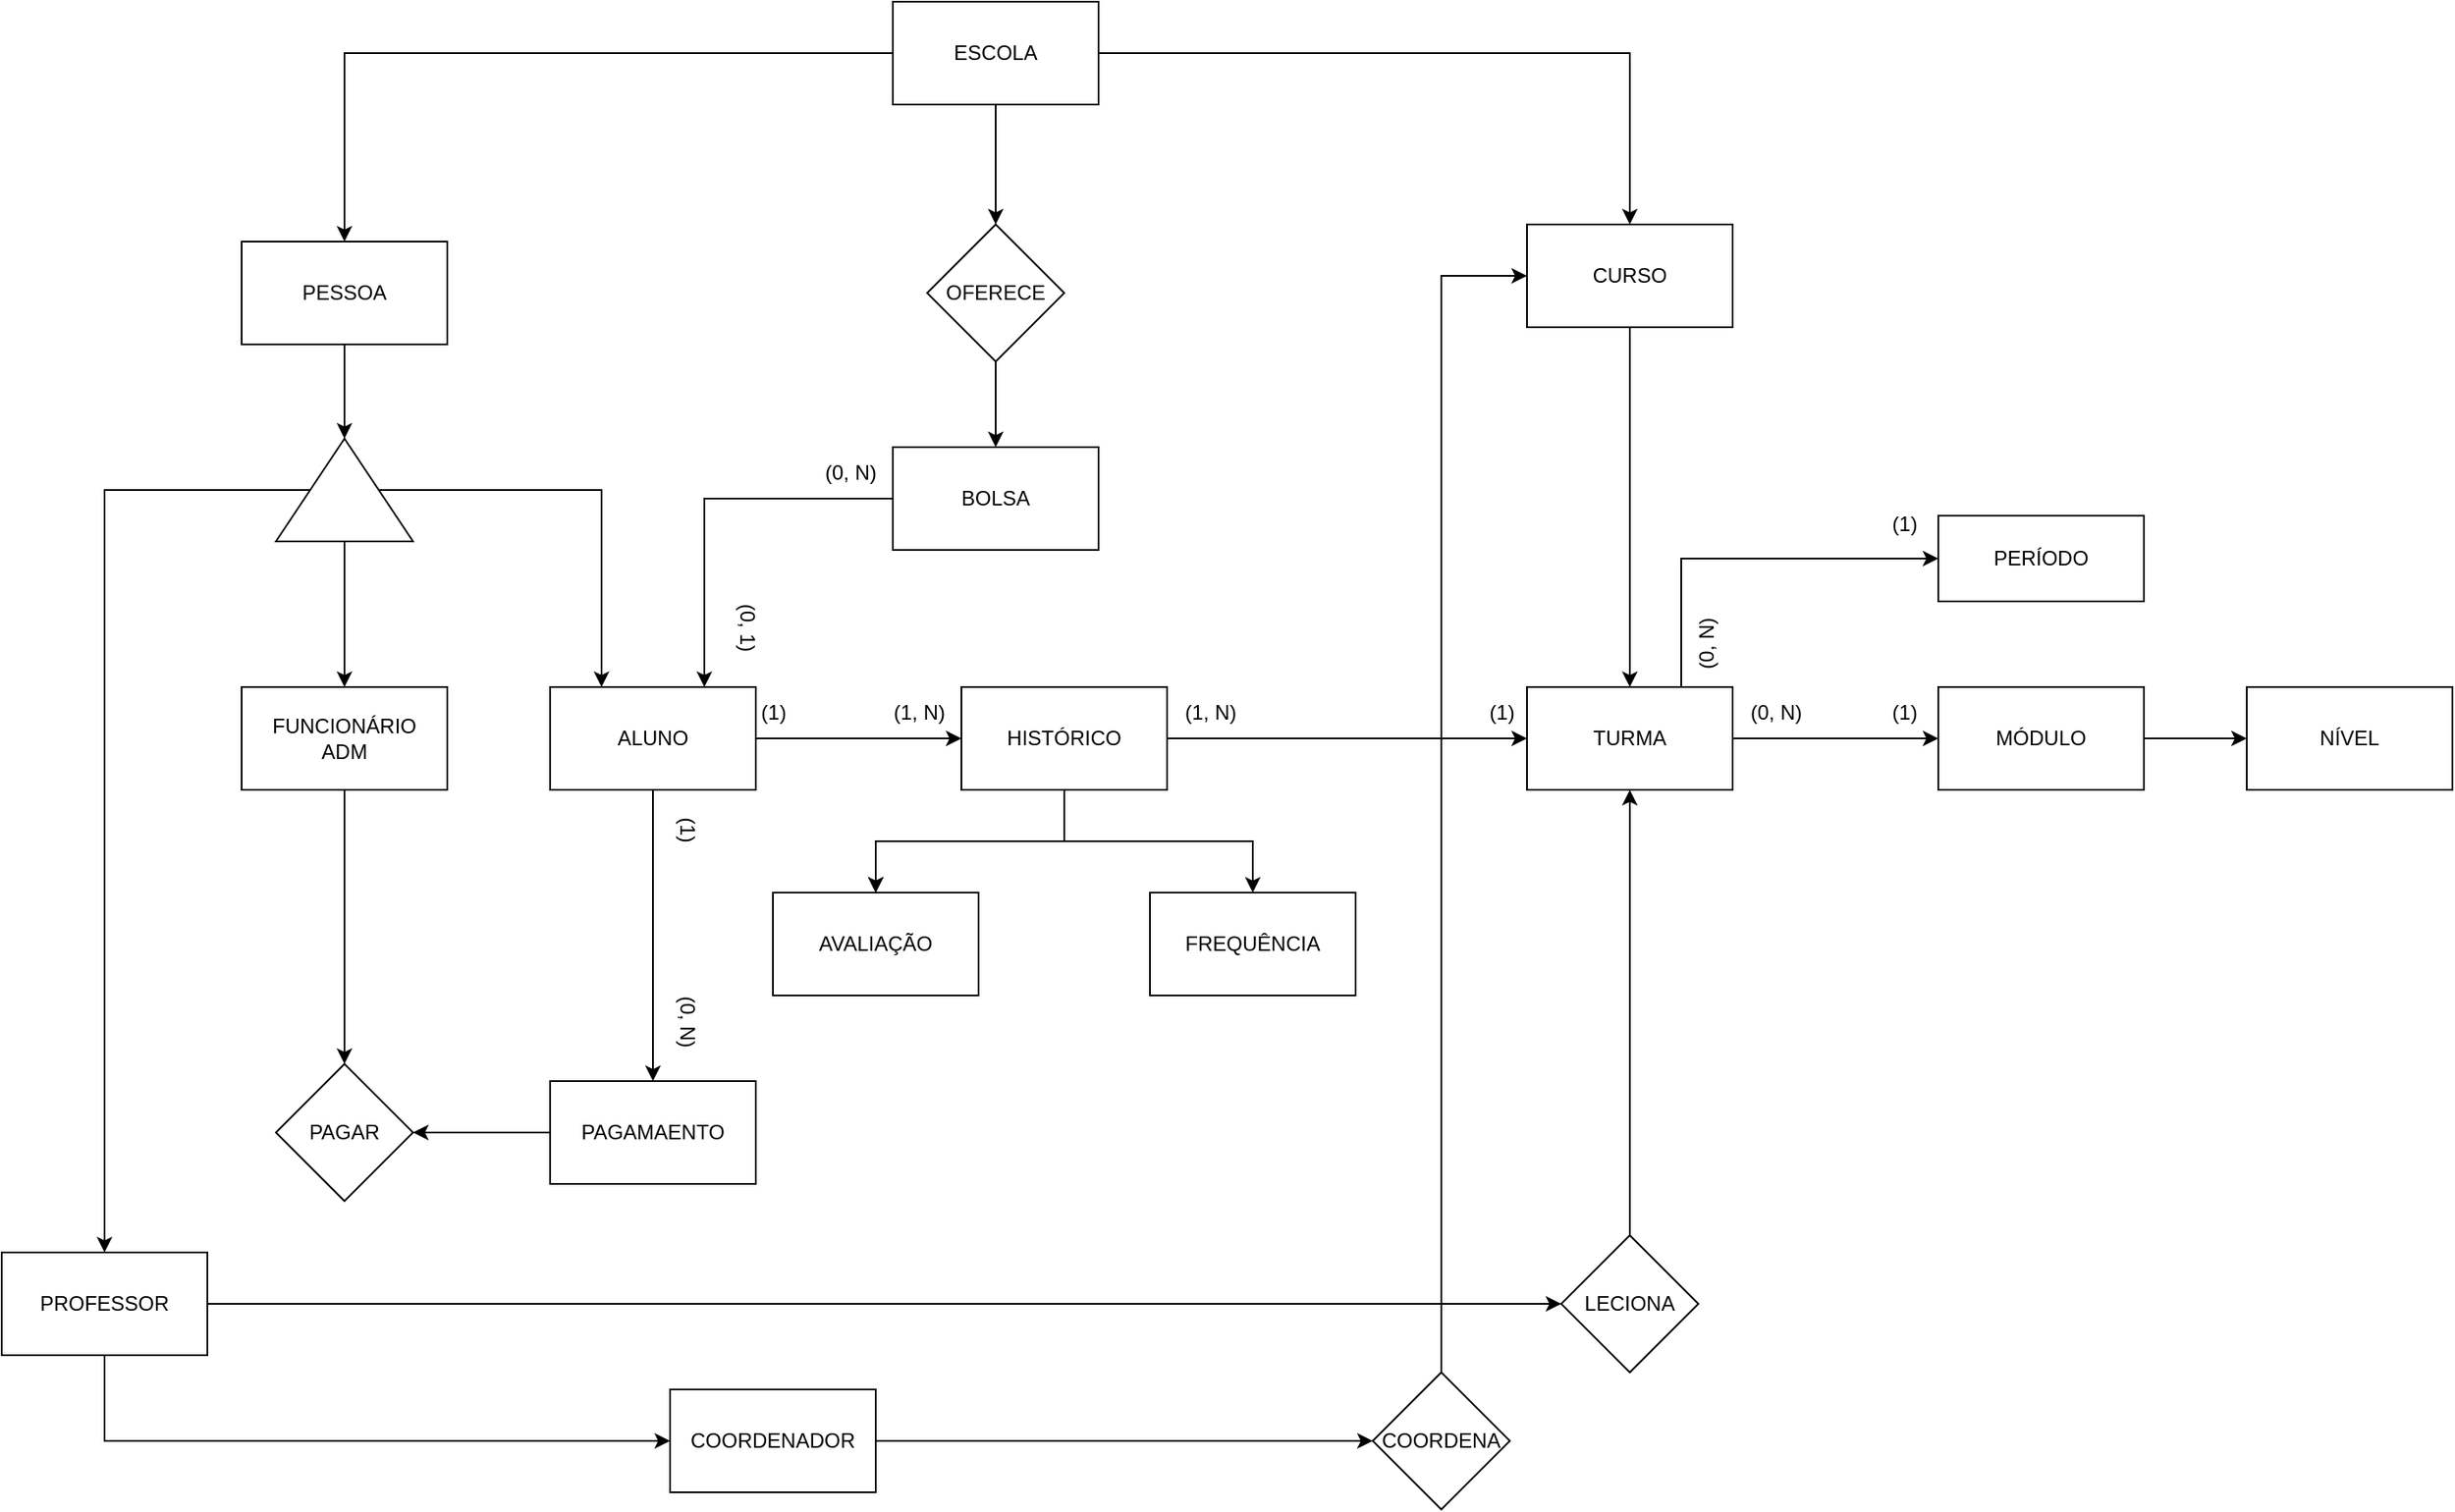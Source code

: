 <mxfile version="26.2.8">
  <diagram name="Página-1" id="ToRZsyHW3nH4Wx62c5p8">
    <mxGraphModel dx="2224" dy="1385" grid="1" gridSize="10" guides="1" tooltips="1" connect="1" arrows="1" fold="1" page="0" pageScale="1" pageWidth="827" pageHeight="1169" math="0" shadow="0">
      <root>
        <mxCell id="0" />
        <mxCell id="1" parent="0" />
        <mxCell id="KqVxqA2QlJHIxRDLTxVt-6" value="" style="edgeStyle=orthogonalEdgeStyle;rounded=0;orthogonalLoop=1;jettySize=auto;html=1;" edge="1" parent="1" source="KqVxqA2QlJHIxRDLTxVt-1" target="KqVxqA2QlJHIxRDLTxVt-5">
          <mxGeometry relative="1" as="geometry" />
        </mxCell>
        <mxCell id="KqVxqA2QlJHIxRDLTxVt-8" value="" style="edgeStyle=orthogonalEdgeStyle;rounded=0;orthogonalLoop=1;jettySize=auto;html=1;" edge="1" parent="1" source="KqVxqA2QlJHIxRDLTxVt-1" target="KqVxqA2QlJHIxRDLTxVt-7">
          <mxGeometry relative="1" as="geometry" />
        </mxCell>
        <mxCell id="KqVxqA2QlJHIxRDLTxVt-46" value="" style="edgeStyle=orthogonalEdgeStyle;rounded=0;orthogonalLoop=1;jettySize=auto;html=1;" edge="1" parent="1" source="KqVxqA2QlJHIxRDLTxVt-1" target="KqVxqA2QlJHIxRDLTxVt-45">
          <mxGeometry relative="1" as="geometry" />
        </mxCell>
        <mxCell id="KqVxqA2QlJHIxRDLTxVt-1" value="&lt;font style=&quot;color: light-dark(rgb(0, 0, 0), rgb(0, 0, 0));&quot;&gt;ESCOLA&lt;/font&gt;" style="whiteSpace=wrap;html=1;fillColor=light-dark(#FFFFFF,#FFFFFF);" vertex="1" parent="1">
          <mxGeometry x="390" y="-210" width="120" height="60" as="geometry" />
        </mxCell>
        <mxCell id="KqVxqA2QlJHIxRDLTxVt-27" value="" style="edgeStyle=orthogonalEdgeStyle;rounded=0;orthogonalLoop=1;jettySize=auto;html=1;" edge="1" parent="1" source="KqVxqA2QlJHIxRDLTxVt-5" target="KqVxqA2QlJHIxRDLTxVt-26">
          <mxGeometry relative="1" as="geometry" />
        </mxCell>
        <mxCell id="KqVxqA2QlJHIxRDLTxVt-5" value="&lt;font style=&quot;color: light-dark(rgb(0, 0, 0), rgb(0, 0, 0));&quot;&gt;CURSO&lt;/font&gt;" style="whiteSpace=wrap;html=1;fillColor=light-dark(#FFFFFF,#FFFFFF);" vertex="1" parent="1">
          <mxGeometry x="760" y="-80" width="120" height="60" as="geometry" />
        </mxCell>
        <mxCell id="KqVxqA2QlJHIxRDLTxVt-10" style="edgeStyle=orthogonalEdgeStyle;rounded=0;orthogonalLoop=1;jettySize=auto;html=1;entryX=1;entryY=0.5;entryDx=0;entryDy=0;" edge="1" parent="1" source="KqVxqA2QlJHIxRDLTxVt-7" target="KqVxqA2QlJHIxRDLTxVt-9">
          <mxGeometry relative="1" as="geometry" />
        </mxCell>
        <mxCell id="KqVxqA2QlJHIxRDLTxVt-7" value="PESSOA" style="whiteSpace=wrap;html=1;fillColor=light-dark(#FFFFFF,#FFFFFF);fontColor=light-dark(#000000,#000000);" vertex="1" parent="1">
          <mxGeometry x="10" y="-70" width="120" height="60" as="geometry" />
        </mxCell>
        <mxCell id="KqVxqA2QlJHIxRDLTxVt-12" value="" style="edgeStyle=orthogonalEdgeStyle;rounded=0;orthogonalLoop=1;jettySize=auto;html=1;" edge="1" parent="1" source="KqVxqA2QlJHIxRDLTxVt-9" target="KqVxqA2QlJHIxRDLTxVt-11">
          <mxGeometry relative="1" as="geometry" />
        </mxCell>
        <mxCell id="KqVxqA2QlJHIxRDLTxVt-14" value="" style="edgeStyle=orthogonalEdgeStyle;rounded=0;orthogonalLoop=1;jettySize=auto;html=1;" edge="1" parent="1" source="KqVxqA2QlJHIxRDLTxVt-9" target="KqVxqA2QlJHIxRDLTxVt-13">
          <mxGeometry relative="1" as="geometry">
            <Array as="points">
              <mxPoint x="220" y="75" />
            </Array>
          </mxGeometry>
        </mxCell>
        <mxCell id="KqVxqA2QlJHIxRDLTxVt-18" value="" style="edgeStyle=orthogonalEdgeStyle;rounded=0;orthogonalLoop=1;jettySize=auto;html=1;" edge="1" parent="1" source="KqVxqA2QlJHIxRDLTxVt-9" target="KqVxqA2QlJHIxRDLTxVt-17">
          <mxGeometry relative="1" as="geometry" />
        </mxCell>
        <mxCell id="KqVxqA2QlJHIxRDLTxVt-9" value="" style="triangle;whiteSpace=wrap;html=1;rotation=-90;fillColor=light-dark(#FFFFFF,#FFFFFF);" vertex="1" parent="1">
          <mxGeometry x="40" y="35" width="60" height="80" as="geometry" />
        </mxCell>
        <mxCell id="KqVxqA2QlJHIxRDLTxVt-21" value="" style="edgeStyle=orthogonalEdgeStyle;rounded=0;orthogonalLoop=1;jettySize=auto;html=1;" edge="1" parent="1" source="KqVxqA2QlJHIxRDLTxVt-11" target="KqVxqA2QlJHIxRDLTxVt-20">
          <mxGeometry relative="1" as="geometry" />
        </mxCell>
        <mxCell id="KqVxqA2QlJHIxRDLTxVt-11" value="&lt;font style=&quot;color: light-dark(rgb(0, 0, 0), rgb(0, 0, 0));&quot;&gt;FUNCIONÁRIO&lt;/font&gt;&lt;div&gt;&lt;font style=&quot;color: light-dark(rgb(0, 0, 0), rgb(0, 0, 0));&quot;&gt;ADM&lt;/font&gt;&lt;/div&gt;" style="whiteSpace=wrap;html=1;fillColor=light-dark(#FFFFFF,#FFFFFF);" vertex="1" parent="1">
          <mxGeometry x="10" y="190" width="120" height="60" as="geometry" />
        </mxCell>
        <mxCell id="KqVxqA2QlJHIxRDLTxVt-23" value="" style="edgeStyle=orthogonalEdgeStyle;rounded=0;orthogonalLoop=1;jettySize=auto;html=1;" edge="1" parent="1" source="KqVxqA2QlJHIxRDLTxVt-13" target="KqVxqA2QlJHIxRDLTxVt-22">
          <mxGeometry relative="1" as="geometry" />
        </mxCell>
        <mxCell id="KqVxqA2QlJHIxRDLTxVt-52" value="" style="edgeStyle=orthogonalEdgeStyle;rounded=0;orthogonalLoop=1;jettySize=auto;html=1;" edge="1" parent="1" source="KqVxqA2QlJHIxRDLTxVt-13" target="KqVxqA2QlJHIxRDLTxVt-51">
          <mxGeometry relative="1" as="geometry" />
        </mxCell>
        <mxCell id="KqVxqA2QlJHIxRDLTxVt-13" value="&lt;font style=&quot;color: light-dark(rgb(0, 0, 0), rgb(0, 0, 0));&quot;&gt;ALUNO&lt;/font&gt;" style="whiteSpace=wrap;html=1;fillColor=light-dark(#FFFFFF,#FFFFFF);" vertex="1" parent="1">
          <mxGeometry x="190" y="190" width="120" height="60" as="geometry" />
        </mxCell>
        <mxCell id="KqVxqA2QlJHIxRDLTxVt-36" value="" style="edgeStyle=orthogonalEdgeStyle;rounded=0;orthogonalLoop=1;jettySize=auto;html=1;" edge="1" parent="1" source="KqVxqA2QlJHIxRDLTxVt-17" target="KqVxqA2QlJHIxRDLTxVt-35">
          <mxGeometry relative="1" as="geometry">
            <Array as="points">
              <mxPoint x="-70" y="630" />
            </Array>
          </mxGeometry>
        </mxCell>
        <mxCell id="KqVxqA2QlJHIxRDLTxVt-42" value="" style="edgeStyle=orthogonalEdgeStyle;rounded=0;orthogonalLoop=1;jettySize=auto;html=1;" edge="1" parent="1" source="KqVxqA2QlJHIxRDLTxVt-17" target="KqVxqA2QlJHIxRDLTxVt-41">
          <mxGeometry relative="1" as="geometry" />
        </mxCell>
        <mxCell id="KqVxqA2QlJHIxRDLTxVt-17" value="&lt;font style=&quot;color: light-dark(rgb(0, 0, 0), rgb(0, 0, 0));&quot;&gt;PROFESSOR&lt;/font&gt;" style="whiteSpace=wrap;html=1;fillColor=light-dark(#FFFFFF,#FFFFFF);" vertex="1" parent="1">
          <mxGeometry x="-130" y="520" width="120" height="60" as="geometry" />
        </mxCell>
        <mxCell id="KqVxqA2QlJHIxRDLTxVt-19" style="edgeStyle=orthogonalEdgeStyle;rounded=0;orthogonalLoop=1;jettySize=auto;html=1;exitX=0.5;exitY=1;exitDx=0;exitDy=0;" edge="1" parent="1" source="KqVxqA2QlJHIxRDLTxVt-13" target="KqVxqA2QlJHIxRDLTxVt-13">
          <mxGeometry relative="1" as="geometry" />
        </mxCell>
        <mxCell id="KqVxqA2QlJHIxRDLTxVt-20" value="&lt;font style=&quot;color: light-dark(rgb(0, 0, 0), rgb(0, 0, 0));&quot;&gt;PAGAR&lt;/font&gt;" style="rhombus;whiteSpace=wrap;html=1;fillColor=light-dark(#FFFFFF,#FFFFFF);" vertex="1" parent="1">
          <mxGeometry x="30" y="410" width="80" height="80" as="geometry" />
        </mxCell>
        <mxCell id="KqVxqA2QlJHIxRDLTxVt-25" style="edgeStyle=orthogonalEdgeStyle;rounded=0;orthogonalLoop=1;jettySize=auto;html=1;entryX=1;entryY=0.5;entryDx=0;entryDy=0;" edge="1" parent="1" source="KqVxqA2QlJHIxRDLTxVt-22" target="KqVxqA2QlJHIxRDLTxVt-20">
          <mxGeometry relative="1" as="geometry" />
        </mxCell>
        <mxCell id="KqVxqA2QlJHIxRDLTxVt-22" value="&lt;font style=&quot;color: light-dark(rgb(0, 0, 0), rgb(0, 0, 0));&quot;&gt;PAGAMAENTO&lt;/font&gt;" style="whiteSpace=wrap;html=1;fillColor=light-dark(#FFFFFF,#FFFFFF);" vertex="1" parent="1">
          <mxGeometry x="190" y="420" width="120" height="60" as="geometry" />
        </mxCell>
        <mxCell id="KqVxqA2QlJHIxRDLTxVt-30" value="" style="edgeStyle=orthogonalEdgeStyle;rounded=0;orthogonalLoop=1;jettySize=auto;html=1;" edge="1" parent="1" source="KqVxqA2QlJHIxRDLTxVt-26" target="KqVxqA2QlJHIxRDLTxVt-28">
          <mxGeometry relative="1" as="geometry">
            <Array as="points">
              <mxPoint x="850" y="115" />
            </Array>
          </mxGeometry>
        </mxCell>
        <mxCell id="KqVxqA2QlJHIxRDLTxVt-32" value="" style="edgeStyle=orthogonalEdgeStyle;rounded=0;orthogonalLoop=1;jettySize=auto;html=1;" edge="1" parent="1" source="KqVxqA2QlJHIxRDLTxVt-26" target="KqVxqA2QlJHIxRDLTxVt-31">
          <mxGeometry relative="1" as="geometry" />
        </mxCell>
        <mxCell id="KqVxqA2QlJHIxRDLTxVt-26" value="&lt;font style=&quot;color: light-dark(rgb(0, 0, 0), rgb(0, 0, 0));&quot;&gt;TURMA&lt;/font&gt;" style="whiteSpace=wrap;html=1;fillColor=light-dark(#FFFFFF,#FFFFFF);" vertex="1" parent="1">
          <mxGeometry x="760" y="190" width="120" height="60" as="geometry" />
        </mxCell>
        <mxCell id="KqVxqA2QlJHIxRDLTxVt-28" value="&lt;font style=&quot;color: light-dark(rgb(0, 0, 0), rgb(0, 0, 0));&quot;&gt;PERÍODO&lt;/font&gt;" style="whiteSpace=wrap;html=1;fillColor=light-dark(#FFFFFF,#FFFFFF);" vertex="1" parent="1">
          <mxGeometry x="1000" y="90" width="120" height="50" as="geometry" />
        </mxCell>
        <mxCell id="KqVxqA2QlJHIxRDLTxVt-34" value="" style="edgeStyle=orthogonalEdgeStyle;rounded=0;orthogonalLoop=1;jettySize=auto;html=1;" edge="1" parent="1" source="KqVxqA2QlJHIxRDLTxVt-31" target="KqVxqA2QlJHIxRDLTxVt-33">
          <mxGeometry relative="1" as="geometry" />
        </mxCell>
        <mxCell id="KqVxqA2QlJHIxRDLTxVt-31" value="&lt;font style=&quot;color: light-dark(rgb(0, 0, 0), rgb(0, 0, 0));&quot;&gt;MÓDULO&lt;/font&gt;" style="whiteSpace=wrap;html=1;fillColor=light-dark(#FFFFFF,#FFFFFF);" vertex="1" parent="1">
          <mxGeometry x="1000" y="190" width="120" height="60" as="geometry" />
        </mxCell>
        <mxCell id="KqVxqA2QlJHIxRDLTxVt-33" value="&lt;font style=&quot;color: light-dark(rgb(0, 0, 0), rgb(0, 0, 0));&quot;&gt;NÍVEL&lt;/font&gt;" style="whiteSpace=wrap;html=1;fillColor=light-dark(#FFFFFF,#FFFFFF);" vertex="1" parent="1">
          <mxGeometry x="1180" y="190" width="120" height="60" as="geometry" />
        </mxCell>
        <mxCell id="KqVxqA2QlJHIxRDLTxVt-38" value="" style="edgeStyle=orthogonalEdgeStyle;rounded=0;orthogonalLoop=1;jettySize=auto;html=1;" edge="1" parent="1" source="KqVxqA2QlJHIxRDLTxVt-35" target="KqVxqA2QlJHIxRDLTxVt-37">
          <mxGeometry relative="1" as="geometry" />
        </mxCell>
        <mxCell id="KqVxqA2QlJHIxRDLTxVt-35" value="&lt;font style=&quot;color: light-dark(rgb(0, 0, 0), rgb(0, 0, 0));&quot;&gt;COORDENADOR&lt;/font&gt;" style="whiteSpace=wrap;html=1;fillColor=light-dark(#FFFFFF,#FFFFFF);" vertex="1" parent="1">
          <mxGeometry x="260" y="600" width="120" height="60" as="geometry" />
        </mxCell>
        <mxCell id="KqVxqA2QlJHIxRDLTxVt-39" style="edgeStyle=orthogonalEdgeStyle;rounded=0;orthogonalLoop=1;jettySize=auto;html=1;entryX=0;entryY=0.5;entryDx=0;entryDy=0;" edge="1" parent="1" source="KqVxqA2QlJHIxRDLTxVt-37" target="KqVxqA2QlJHIxRDLTxVt-5">
          <mxGeometry relative="1" as="geometry">
            <mxPoint x="620" y="50" as="targetPoint" />
            <Array as="points">
              <mxPoint x="710" y="-50" />
            </Array>
          </mxGeometry>
        </mxCell>
        <mxCell id="KqVxqA2QlJHIxRDLTxVt-37" value="&lt;font style=&quot;color: light-dark(rgb(0, 0, 0), rgb(0, 0, 0));&quot;&gt;COORDENA&lt;/font&gt;" style="rhombus;whiteSpace=wrap;html=1;fillColor=light-dark(#FFFFFF,#FFFFFF);" vertex="1" parent="1">
          <mxGeometry x="670" y="590" width="80" height="80" as="geometry" />
        </mxCell>
        <mxCell id="KqVxqA2QlJHIxRDLTxVt-62" style="edgeStyle=orthogonalEdgeStyle;rounded=0;orthogonalLoop=1;jettySize=auto;html=1;entryX=0.5;entryY=1;entryDx=0;entryDy=0;" edge="1" parent="1" source="KqVxqA2QlJHIxRDLTxVt-41" target="KqVxqA2QlJHIxRDLTxVt-26">
          <mxGeometry relative="1" as="geometry" />
        </mxCell>
        <mxCell id="KqVxqA2QlJHIxRDLTxVt-41" value="&lt;font style=&quot;color: light-dark(rgb(0, 0, 0), rgb(0, 0, 0));&quot;&gt;LECIONA&lt;/font&gt;" style="rhombus;whiteSpace=wrap;html=1;fillColor=light-dark(#FFFFFF,#FFFFFF);" vertex="1" parent="1">
          <mxGeometry x="780" y="510" width="80" height="80" as="geometry" />
        </mxCell>
        <mxCell id="KqVxqA2QlJHIxRDLTxVt-48" value="" style="edgeStyle=orthogonalEdgeStyle;rounded=0;orthogonalLoop=1;jettySize=auto;html=1;" edge="1" parent="1" source="KqVxqA2QlJHIxRDLTxVt-45" target="KqVxqA2QlJHIxRDLTxVt-47">
          <mxGeometry relative="1" as="geometry" />
        </mxCell>
        <mxCell id="KqVxqA2QlJHIxRDLTxVt-45" value="&lt;font style=&quot;color: light-dark(rgb(0, 0, 0), rgb(0, 0, 0));&quot;&gt;OFERECE&lt;/font&gt;" style="rhombus;whiteSpace=wrap;html=1;fillColor=light-dark(#FFFFFF,#FFFFFF);" vertex="1" parent="1">
          <mxGeometry x="410" y="-80" width="80" height="80" as="geometry" />
        </mxCell>
        <mxCell id="KqVxqA2QlJHIxRDLTxVt-50" style="edgeStyle=orthogonalEdgeStyle;rounded=0;orthogonalLoop=1;jettySize=auto;html=1;entryX=0.75;entryY=0;entryDx=0;entryDy=0;" edge="1" parent="1" source="KqVxqA2QlJHIxRDLTxVt-47" target="KqVxqA2QlJHIxRDLTxVt-13">
          <mxGeometry relative="1" as="geometry" />
        </mxCell>
        <mxCell id="KqVxqA2QlJHIxRDLTxVt-47" value="&lt;font style=&quot;color: light-dark(rgb(0, 0, 0), rgb(0, 0, 0));&quot;&gt;BOLSA&lt;/font&gt;" style="whiteSpace=wrap;html=1;fillColor=light-dark(#FFFFFF,#FFFFFF);" vertex="1" parent="1">
          <mxGeometry x="390" y="50" width="120" height="60" as="geometry" />
        </mxCell>
        <mxCell id="KqVxqA2QlJHIxRDLTxVt-55" style="edgeStyle=orthogonalEdgeStyle;rounded=0;orthogonalLoop=1;jettySize=auto;html=1;entryX=0;entryY=0.5;entryDx=0;entryDy=0;" edge="1" parent="1" source="KqVxqA2QlJHIxRDLTxVt-51" target="KqVxqA2QlJHIxRDLTxVt-26">
          <mxGeometry relative="1" as="geometry" />
        </mxCell>
        <mxCell id="KqVxqA2QlJHIxRDLTxVt-57" value="" style="edgeStyle=orthogonalEdgeStyle;rounded=0;orthogonalLoop=1;jettySize=auto;html=1;" edge="1" parent="1" source="KqVxqA2QlJHIxRDLTxVt-51" target="KqVxqA2QlJHIxRDLTxVt-56">
          <mxGeometry relative="1" as="geometry" />
        </mxCell>
        <mxCell id="KqVxqA2QlJHIxRDLTxVt-58" value="" style="edgeStyle=orthogonalEdgeStyle;rounded=0;orthogonalLoop=1;jettySize=auto;html=1;" edge="1" parent="1" source="KqVxqA2QlJHIxRDLTxVt-51" target="KqVxqA2QlJHIxRDLTxVt-56">
          <mxGeometry relative="1" as="geometry" />
        </mxCell>
        <mxCell id="KqVxqA2QlJHIxRDLTxVt-60" value="" style="edgeStyle=orthogonalEdgeStyle;rounded=0;orthogonalLoop=1;jettySize=auto;html=1;" edge="1" parent="1" source="KqVxqA2QlJHIxRDLTxVt-51" target="KqVxqA2QlJHIxRDLTxVt-59">
          <mxGeometry relative="1" as="geometry" />
        </mxCell>
        <mxCell id="KqVxqA2QlJHIxRDLTxVt-51" value="&lt;font style=&quot;color: light-dark(rgb(0, 0, 0), rgb(0, 0, 0));&quot;&gt;HISTÓRICO&lt;/font&gt;" style="whiteSpace=wrap;html=1;fillColor=light-dark(#FFFFFF,#FFFFFF);" vertex="1" parent="1">
          <mxGeometry x="430" y="190" width="120" height="60" as="geometry" />
        </mxCell>
        <mxCell id="KqVxqA2QlJHIxRDLTxVt-56" value="&lt;font style=&quot;color: light-dark(rgb(0, 0, 0), rgb(0, 0, 0));&quot;&gt;AVALIAÇÃO&lt;/font&gt;" style="whiteSpace=wrap;html=1;fillColor=light-dark(#FFFFFF,#FFFFFF);" vertex="1" parent="1">
          <mxGeometry x="320" y="310" width="120" height="60" as="geometry" />
        </mxCell>
        <mxCell id="KqVxqA2QlJHIxRDLTxVt-59" value="&lt;font style=&quot;color: light-dark(rgb(0, 0, 0), rgb(0, 0, 0));&quot;&gt;FREQUÊNCIA&lt;/font&gt;" style="whiteSpace=wrap;html=1;fillColor=light-dark(#FFFFFF,#FFFFFF);" vertex="1" parent="1">
          <mxGeometry x="540" y="310" width="120" height="60" as="geometry" />
        </mxCell>
        <mxCell id="KqVxqA2QlJHIxRDLTxVt-63" value="(0, N)" style="text;html=1;align=center;verticalAlign=middle;resizable=0;points=[];autosize=1;strokeColor=none;fillColor=none;" vertex="1" parent="1">
          <mxGeometry x="340" y="50" width="50" height="30" as="geometry" />
        </mxCell>
        <mxCell id="KqVxqA2QlJHIxRDLTxVt-64" value="(0, 1)" style="text;html=1;align=center;verticalAlign=middle;resizable=0;points=[];autosize=1;strokeColor=none;fillColor=none;rotation=90;" vertex="1" parent="1">
          <mxGeometry x="280" y="140" width="50" height="30" as="geometry" />
        </mxCell>
        <mxCell id="KqVxqA2QlJHIxRDLTxVt-65" value="(1, N)" style="text;html=1;align=center;verticalAlign=middle;resizable=0;points=[];autosize=1;strokeColor=none;fillColor=none;" vertex="1" parent="1">
          <mxGeometry x="550" y="190" width="50" height="30" as="geometry" />
        </mxCell>
        <mxCell id="KqVxqA2QlJHIxRDLTxVt-66" value="(1)" style="text;html=1;align=center;verticalAlign=middle;resizable=0;points=[];autosize=1;strokeColor=none;fillColor=none;" vertex="1" parent="1">
          <mxGeometry x="725" y="190" width="40" height="30" as="geometry" />
        </mxCell>
        <mxCell id="KqVxqA2QlJHIxRDLTxVt-68" value="(1)" style="text;html=1;align=center;verticalAlign=middle;resizable=0;points=[];autosize=1;strokeColor=none;fillColor=none;" vertex="1" parent="1">
          <mxGeometry x="300" y="190" width="40" height="30" as="geometry" />
        </mxCell>
        <mxCell id="KqVxqA2QlJHIxRDLTxVt-69" value="(1, N)" style="text;html=1;align=center;verticalAlign=middle;resizable=0;points=[];autosize=1;strokeColor=none;fillColor=none;" vertex="1" parent="1">
          <mxGeometry x="380" y="190" width="50" height="30" as="geometry" />
        </mxCell>
        <mxCell id="KqVxqA2QlJHIxRDLTxVt-70" value="(1)" style="text;html=1;align=center;verticalAlign=middle;resizable=0;points=[];autosize=1;strokeColor=none;fillColor=none;rotation=90;" vertex="1" parent="1">
          <mxGeometry x="250" y="258" width="40" height="30" as="geometry" />
        </mxCell>
        <mxCell id="KqVxqA2QlJHIxRDLTxVt-71" value="(0, N)" style="text;html=1;align=center;verticalAlign=middle;resizable=0;points=[];autosize=1;strokeColor=none;fillColor=none;rotation=90;" vertex="1" parent="1">
          <mxGeometry x="245" y="370" width="50" height="30" as="geometry" />
        </mxCell>
        <mxCell id="KqVxqA2QlJHIxRDLTxVt-73" value="(1)" style="text;html=1;align=center;verticalAlign=middle;resizable=0;points=[];autosize=1;strokeColor=none;fillColor=none;" vertex="1" parent="1">
          <mxGeometry x="960" y="80" width="40" height="30" as="geometry" />
        </mxCell>
        <mxCell id="KqVxqA2QlJHIxRDLTxVt-74" value="(1)" style="text;html=1;align=center;verticalAlign=middle;resizable=0;points=[];autosize=1;strokeColor=none;fillColor=none;" vertex="1" parent="1">
          <mxGeometry x="960" y="190" width="40" height="30" as="geometry" />
        </mxCell>
        <mxCell id="KqVxqA2QlJHIxRDLTxVt-75" value="(0, N)" style="text;html=1;align=center;verticalAlign=middle;resizable=0;points=[];autosize=1;strokeColor=none;fillColor=none;rotation=-90;" vertex="1" parent="1">
          <mxGeometry x="840" y="150" width="50" height="30" as="geometry" />
        </mxCell>
        <mxCell id="KqVxqA2QlJHIxRDLTxVt-77" value="(0, N)" style="text;html=1;align=center;verticalAlign=middle;resizable=0;points=[];autosize=1;strokeColor=none;fillColor=none;rotation=0;" vertex="1" parent="1">
          <mxGeometry x="880" y="190" width="50" height="30" as="geometry" />
        </mxCell>
      </root>
    </mxGraphModel>
  </diagram>
</mxfile>
